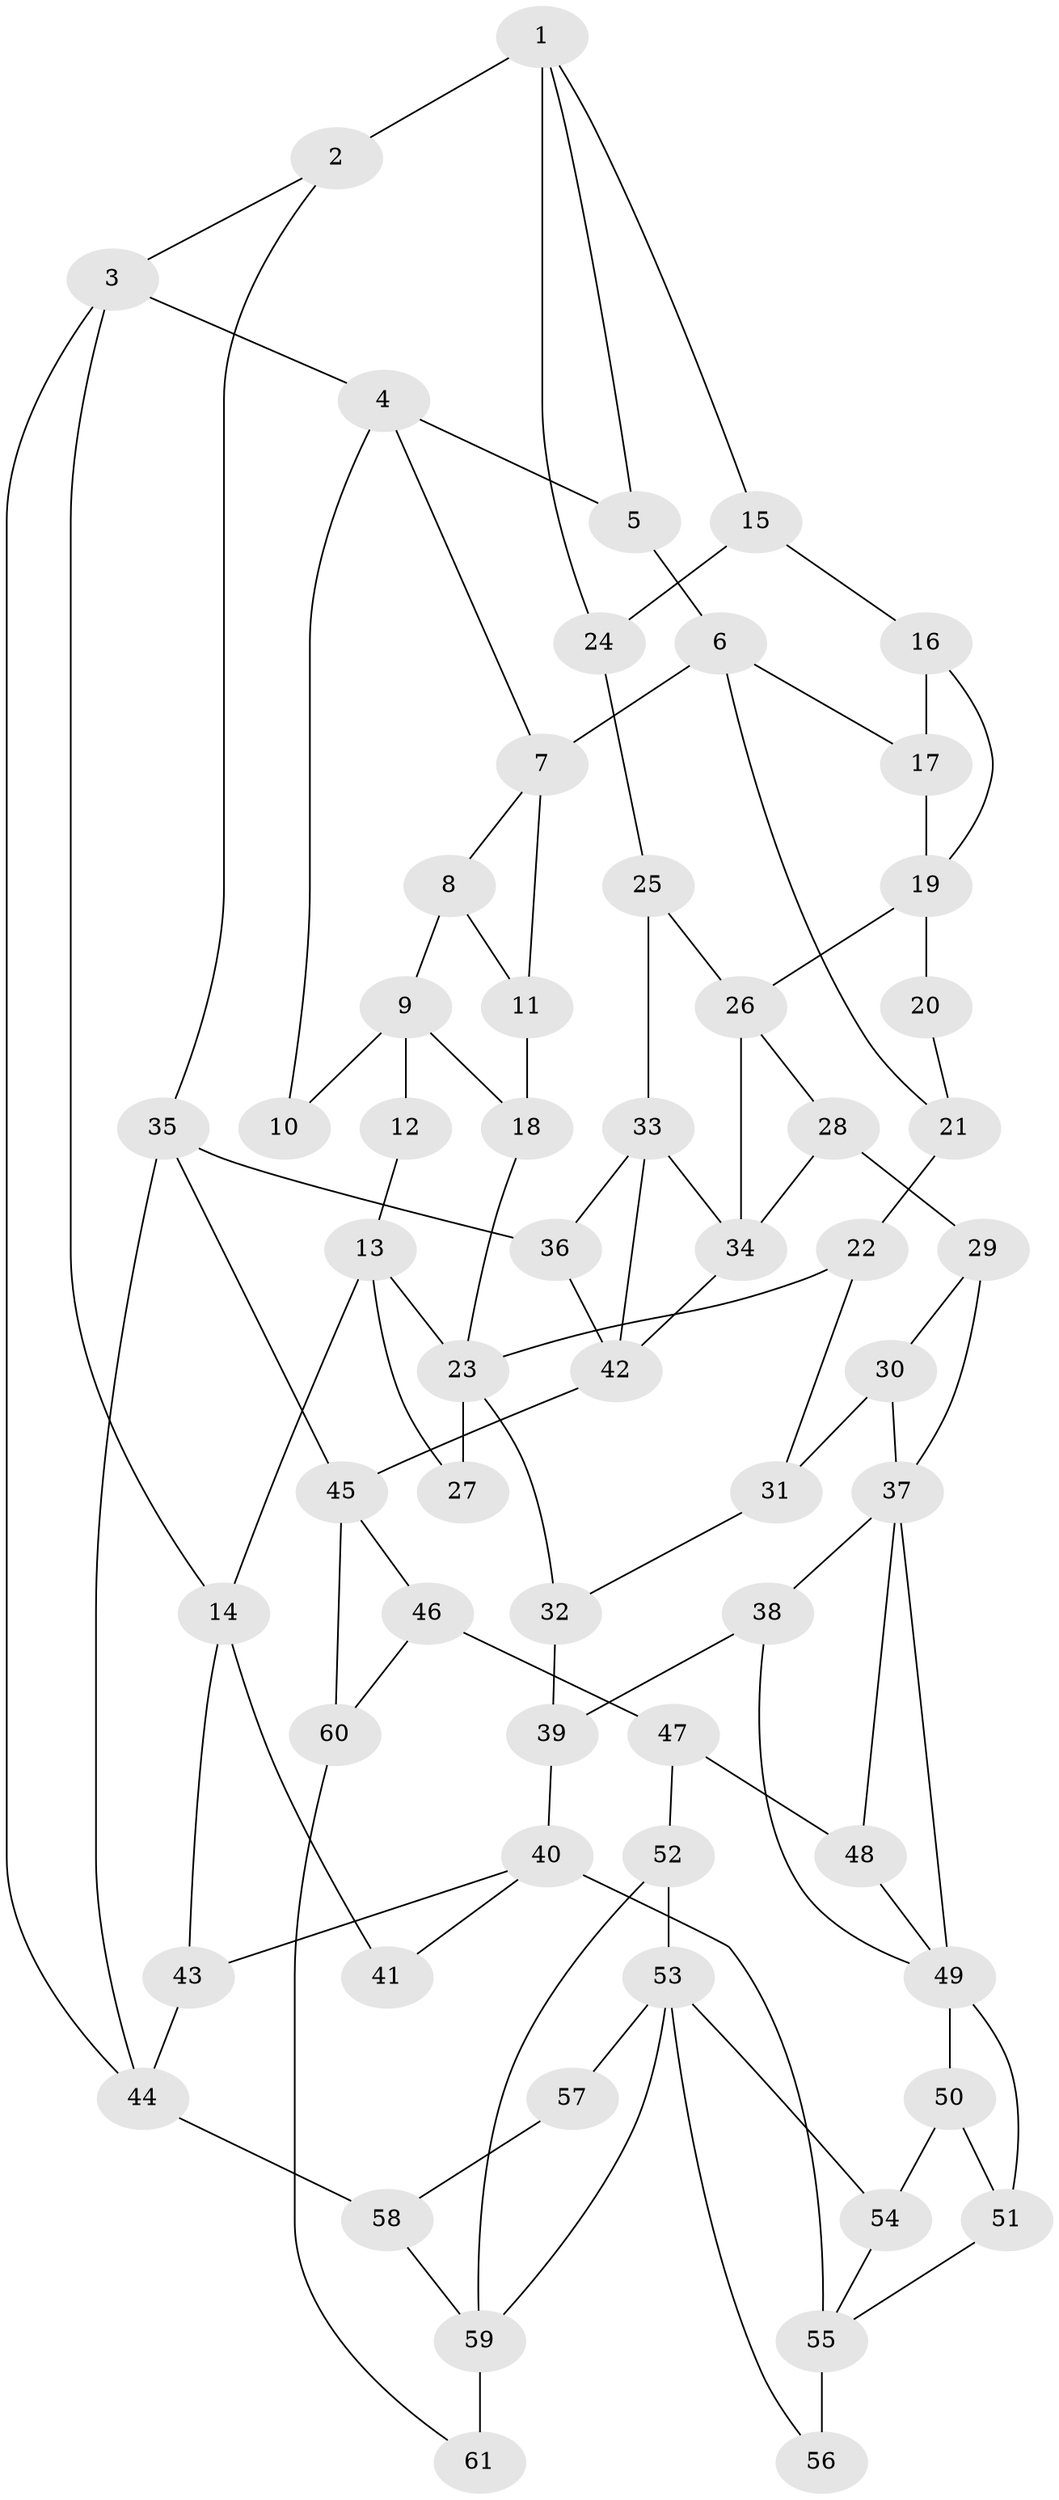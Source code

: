 // original degree distribution, {3: 0.040983606557377046, 6: 0.2540983606557377, 5: 0.48360655737704916, 4: 0.22131147540983606}
// Generated by graph-tools (version 1.1) at 2025/38/03/09/25 02:38:38]
// undirected, 61 vertices, 101 edges
graph export_dot {
graph [start="1"]
  node [color=gray90,style=filled];
  1;
  2;
  3;
  4;
  5;
  6;
  7;
  8;
  9;
  10;
  11;
  12;
  13;
  14;
  15;
  16;
  17;
  18;
  19;
  20;
  21;
  22;
  23;
  24;
  25;
  26;
  27;
  28;
  29;
  30;
  31;
  32;
  33;
  34;
  35;
  36;
  37;
  38;
  39;
  40;
  41;
  42;
  43;
  44;
  45;
  46;
  47;
  48;
  49;
  50;
  51;
  52;
  53;
  54;
  55;
  56;
  57;
  58;
  59;
  60;
  61;
  1 -- 2 [weight=2.0];
  1 -- 5 [weight=1.0];
  1 -- 15 [weight=1.0];
  1 -- 24 [weight=1.0];
  2 -- 3 [weight=1.0];
  2 -- 35 [weight=1.0];
  3 -- 4 [weight=1.0];
  3 -- 14 [weight=1.0];
  3 -- 44 [weight=1.0];
  4 -- 5 [weight=1.0];
  4 -- 7 [weight=1.0];
  4 -- 10 [weight=1.0];
  5 -- 6 [weight=2.0];
  6 -- 7 [weight=2.0];
  6 -- 17 [weight=1.0];
  6 -- 21 [weight=1.0];
  7 -- 8 [weight=1.0];
  7 -- 11 [weight=1.0];
  8 -- 9 [weight=1.0];
  8 -- 11 [weight=1.0];
  9 -- 10 [weight=2.0];
  9 -- 12 [weight=2.0];
  9 -- 18 [weight=1.0];
  11 -- 18 [weight=1.0];
  12 -- 13 [weight=2.0];
  13 -- 14 [weight=2.0];
  13 -- 23 [weight=1.0];
  13 -- 27 [weight=1.0];
  14 -- 41 [weight=2.0];
  14 -- 43 [weight=1.0];
  15 -- 16 [weight=1.0];
  15 -- 24 [weight=1.0];
  16 -- 17 [weight=1.0];
  16 -- 19 [weight=1.0];
  17 -- 19 [weight=1.0];
  18 -- 23 [weight=1.0];
  19 -- 20 [weight=2.0];
  19 -- 26 [weight=2.0];
  20 -- 21 [weight=1.0];
  21 -- 22 [weight=1.0];
  22 -- 23 [weight=1.0];
  22 -- 31 [weight=1.0];
  23 -- 27 [weight=2.0];
  23 -- 32 [weight=1.0];
  24 -- 25 [weight=2.0];
  25 -- 26 [weight=1.0];
  25 -- 33 [weight=2.0];
  26 -- 28 [weight=1.0];
  26 -- 34 [weight=1.0];
  28 -- 29 [weight=1.0];
  28 -- 34 [weight=1.0];
  29 -- 30 [weight=1.0];
  29 -- 37 [weight=1.0];
  30 -- 31 [weight=1.0];
  30 -- 37 [weight=1.0];
  31 -- 32 [weight=1.0];
  32 -- 39 [weight=1.0];
  33 -- 34 [weight=1.0];
  33 -- 36 [weight=1.0];
  33 -- 42 [weight=1.0];
  34 -- 42 [weight=2.0];
  35 -- 36 [weight=1.0];
  35 -- 44 [weight=1.0];
  35 -- 45 [weight=1.0];
  36 -- 42 [weight=1.0];
  37 -- 38 [weight=1.0];
  37 -- 48 [weight=1.0];
  37 -- 49 [weight=1.0];
  38 -- 39 [weight=1.0];
  38 -- 49 [weight=1.0];
  39 -- 40 [weight=1.0];
  40 -- 41 [weight=1.0];
  40 -- 43 [weight=1.0];
  40 -- 55 [weight=2.0];
  42 -- 45 [weight=2.0];
  43 -- 44 [weight=1.0];
  44 -- 58 [weight=1.0];
  45 -- 46 [weight=1.0];
  45 -- 60 [weight=1.0];
  46 -- 47 [weight=1.0];
  46 -- 60 [weight=1.0];
  47 -- 48 [weight=1.0];
  47 -- 52 [weight=1.0];
  48 -- 49 [weight=1.0];
  49 -- 50 [weight=1.0];
  49 -- 51 [weight=1.0];
  50 -- 51 [weight=1.0];
  50 -- 54 [weight=1.0];
  51 -- 55 [weight=1.0];
  52 -- 53 [weight=1.0];
  52 -- 59 [weight=2.0];
  53 -- 54 [weight=1.0];
  53 -- 56 [weight=1.0];
  53 -- 57 [weight=1.0];
  53 -- 59 [weight=1.0];
  54 -- 55 [weight=1.0];
  55 -- 56 [weight=2.0];
  57 -- 58 [weight=1.0];
  58 -- 59 [weight=1.0];
  59 -- 61 [weight=2.0];
  60 -- 61 [weight=1.0];
}
